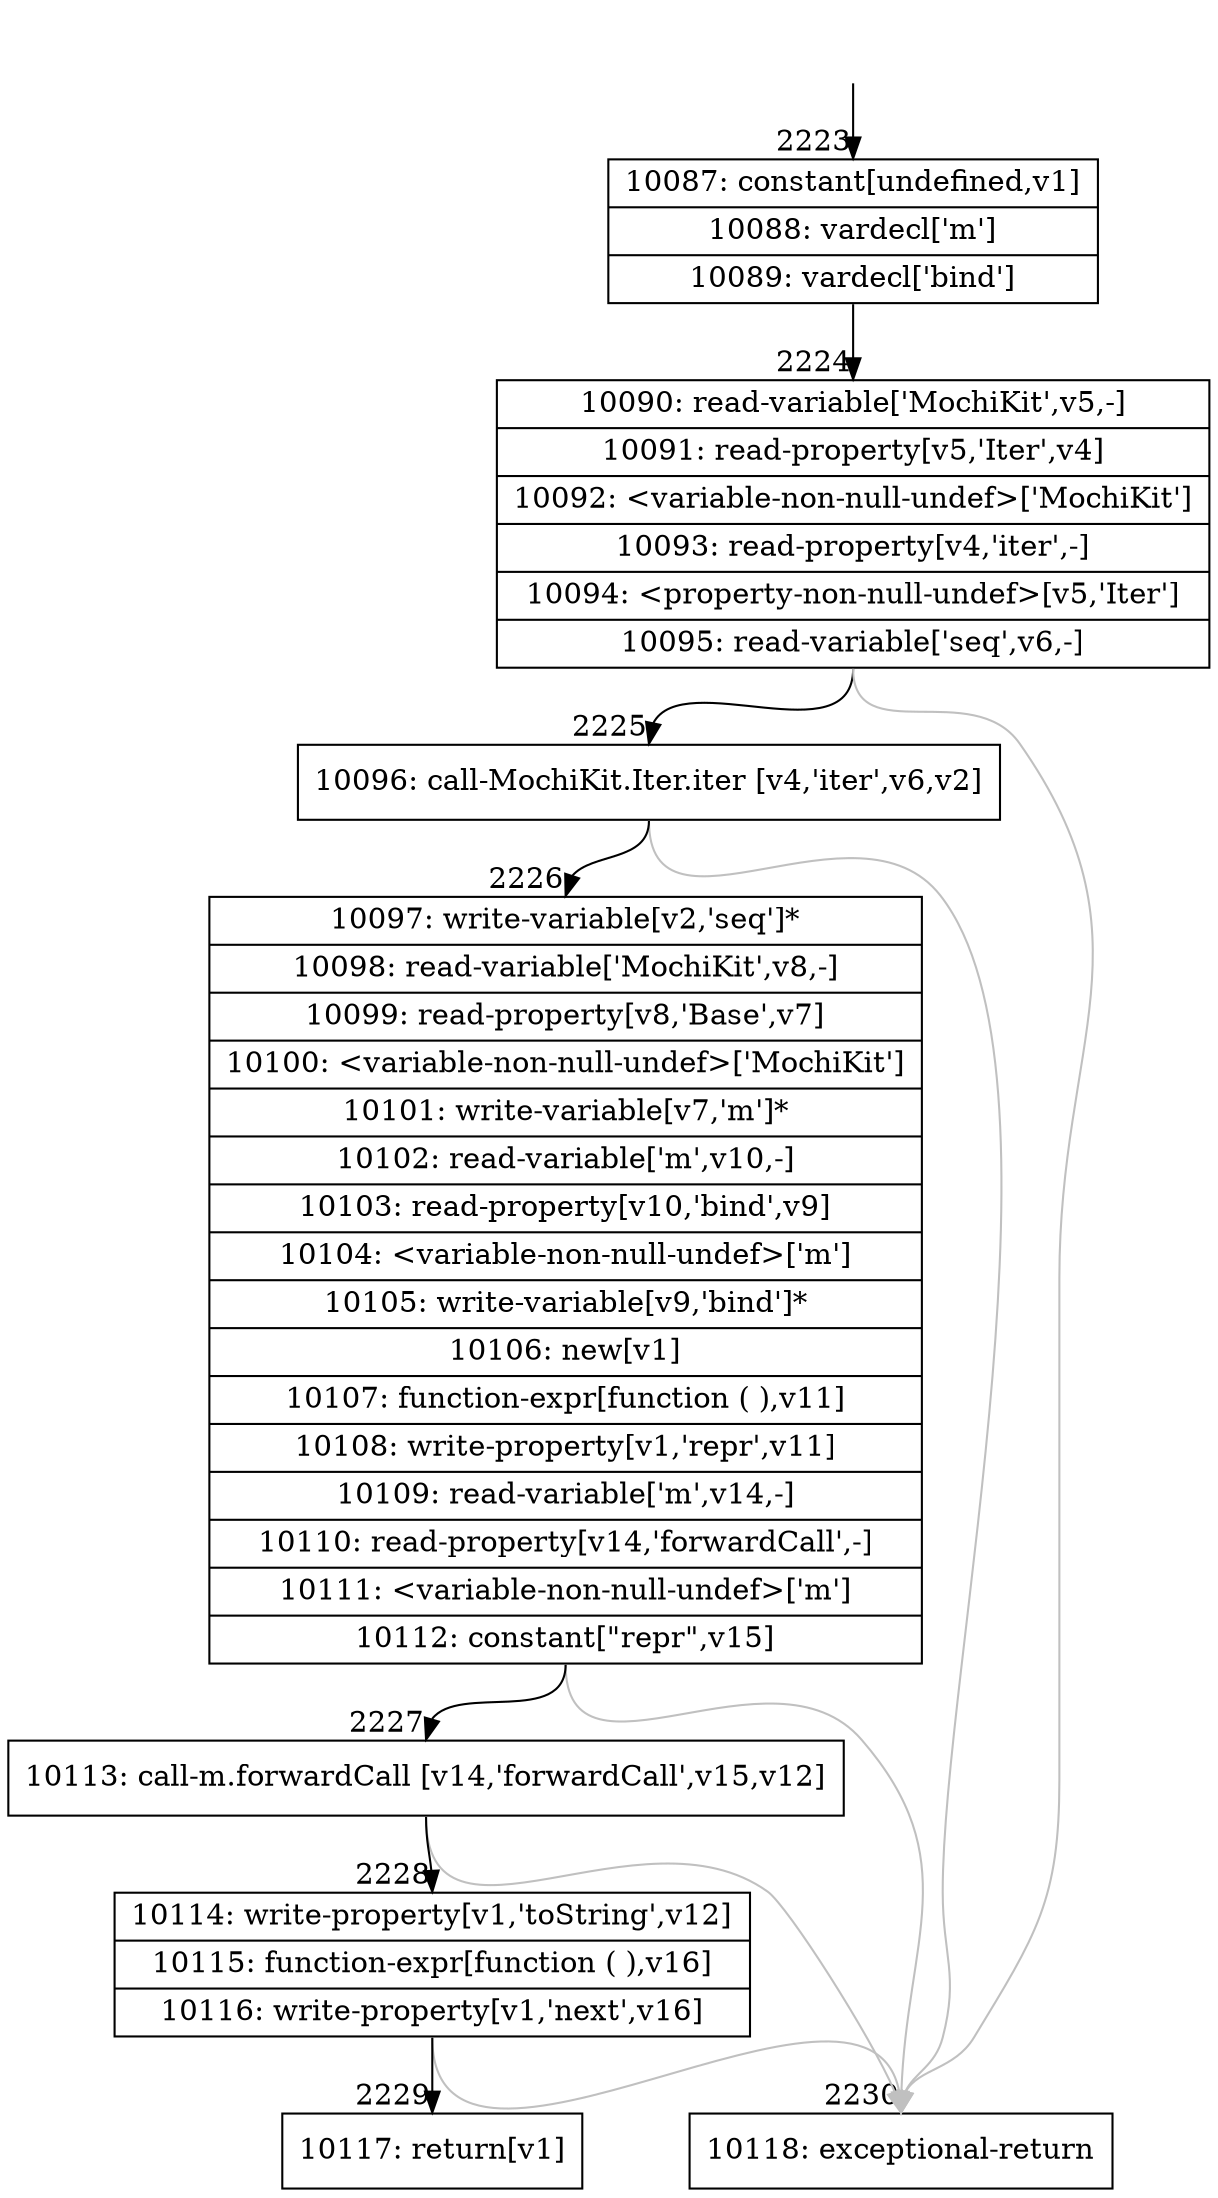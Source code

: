 digraph {
rankdir="TD"
BB_entry168[shape=none,label=""];
BB_entry168 -> BB2223 [tailport=s, headport=n, headlabel="    2223"]
BB2223 [shape=record label="{10087: constant[undefined,v1]|10088: vardecl['m']|10089: vardecl['bind']}" ] 
BB2223 -> BB2224 [tailport=s, headport=n, headlabel="      2224"]
BB2224 [shape=record label="{10090: read-variable['MochiKit',v5,-]|10091: read-property[v5,'Iter',v4]|10092: \<variable-non-null-undef\>['MochiKit']|10093: read-property[v4,'iter',-]|10094: \<property-non-null-undef\>[v5,'Iter']|10095: read-variable['seq',v6,-]}" ] 
BB2224 -> BB2225 [tailport=s, headport=n, headlabel="      2225"]
BB2224 -> BB2230 [tailport=s, headport=n, color=gray, headlabel="      2230"]
BB2225 [shape=record label="{10096: call-MochiKit.Iter.iter [v4,'iter',v6,v2]}" ] 
BB2225 -> BB2226 [tailport=s, headport=n, headlabel="      2226"]
BB2225 -> BB2230 [tailport=s, headport=n, color=gray]
BB2226 [shape=record label="{10097: write-variable[v2,'seq']*|10098: read-variable['MochiKit',v8,-]|10099: read-property[v8,'Base',v7]|10100: \<variable-non-null-undef\>['MochiKit']|10101: write-variable[v7,'m']*|10102: read-variable['m',v10,-]|10103: read-property[v10,'bind',v9]|10104: \<variable-non-null-undef\>['m']|10105: write-variable[v9,'bind']*|10106: new[v1]|10107: function-expr[function ( ),v11]|10108: write-property[v1,'repr',v11]|10109: read-variable['m',v14,-]|10110: read-property[v14,'forwardCall',-]|10111: \<variable-non-null-undef\>['m']|10112: constant[\"repr\",v15]}" ] 
BB2226 -> BB2227 [tailport=s, headport=n, headlabel="      2227"]
BB2226 -> BB2230 [tailport=s, headport=n, color=gray]
BB2227 [shape=record label="{10113: call-m.forwardCall [v14,'forwardCall',v15,v12]}" ] 
BB2227 -> BB2228 [tailport=s, headport=n, headlabel="      2228"]
BB2227 -> BB2230 [tailport=s, headport=n, color=gray]
BB2228 [shape=record label="{10114: write-property[v1,'toString',v12]|10115: function-expr[function ( ),v16]|10116: write-property[v1,'next',v16]}" ] 
BB2228 -> BB2229 [tailport=s, headport=n, headlabel="      2229"]
BB2228 -> BB2230 [tailport=s, headport=n, color=gray]
BB2229 [shape=record label="{10117: return[v1]}" ] 
BB2230 [shape=record label="{10118: exceptional-return}" ] 
//#$~ 1345
}
